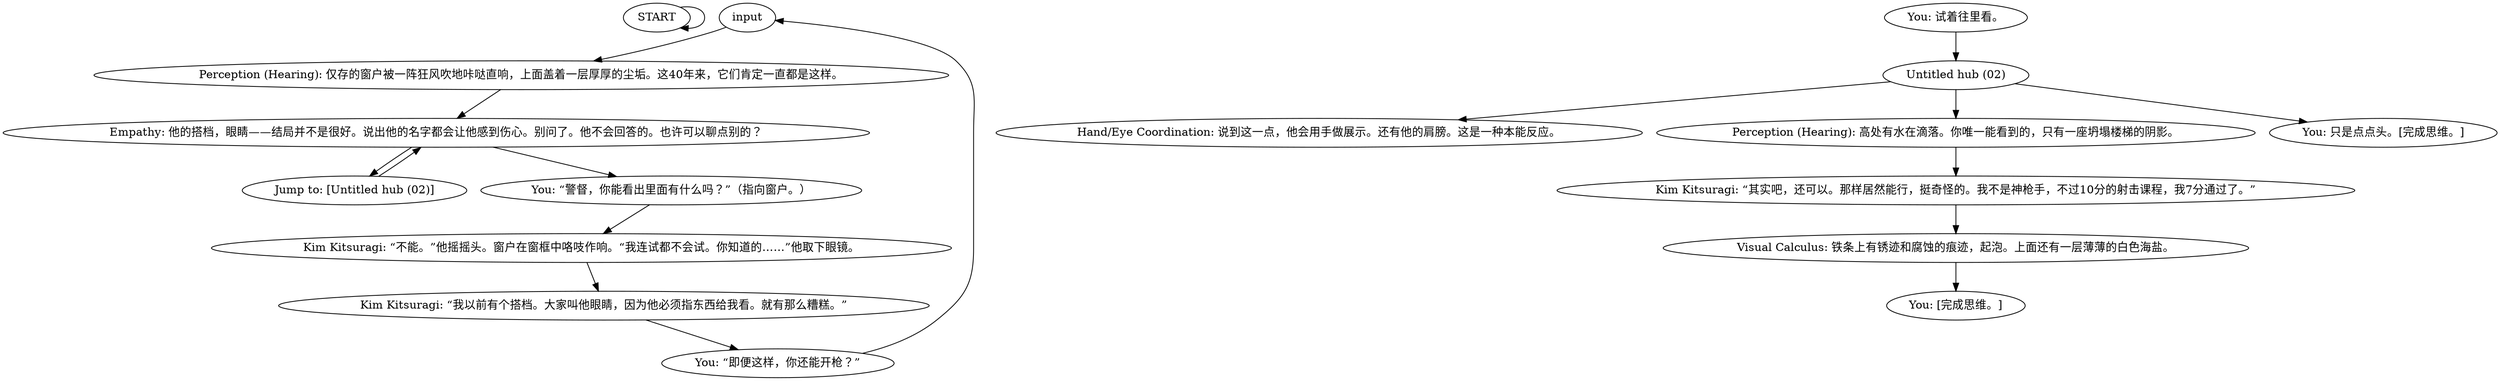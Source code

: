 # COAST ORB / feldwindows
# A conversation with SF about the inside of the building and hiding.
# ==================================================
digraph G {
	  0 [label="START"];
	  1 [label="input"];
	  2 [label="Kim Kitsuragi: “其实吧，还可以。那样居然能行，挺奇怪的。我不是神枪手，不过10分的射击课程，我7分通过了。”"];
	  3 [label="Visual Calculus: 铁条上有锈迹和腐蚀的痕迹，起泡。上面还有一层薄薄的白色海盐。"];
	  4 [label="Hand/Eye Coordination: 说到这一点，他会用手做展示。还有他的肩膀。这是一种本能反应。"];
	  5 [label="You: [完成思维。]"];
	  6 [label="Jump to: [Untitled hub (02)]"];
	  7 [label="You: “即便这样，你还能开枪？”"];
	  8 [label="Empathy: 他的搭档，眼睛——结局并不是很好。说出他的名字都会让他感到伤心。别问了。他不会回答的。也许可以聊点别的？"];
	  9 [label="Untitled hub (02)"];
	  10 [label="Perception (Hearing): 高处有水在滴落。你唯一能看到的，只有一座坍塌楼梯的阴影。"];
	  11 [label="You: “警督，你能看出里面有什么吗？”（指向窗户。）"];
	  12 [label="You: 只是点点头。[完成思维。]"];
	  13 [label="You: 试着往里看。"];
	  14 [label="Kim Kitsuragi: “不能。”他摇摇头。窗户在窗框中咯吱作响。“我连试都不会试。你知道的……”他取下眼镜。"];
	  15 [label="Perception (Hearing): 仅存的窗户被一阵狂风吹地咔哒直响，上面盖着一层厚厚的尘垢。这40年来，它们肯定一直都是这样。"];
	  16 [label="Kim Kitsuragi: “我以前有个搭档。大家叫他眼睛，因为他必须指东西给我看。就有那么糟糕。”"];
	  0 -> 0
	  1 -> 15
	  2 -> 3
	  3 -> 5
	  6 -> 8
	  7 -> 1
	  8 -> 11
	  8 -> 6
	  9 -> 10
	  9 -> 12
	  9 -> 4
	  10 -> 2
	  11 -> 14
	  13 -> 9
	  14 -> 16
	  15 -> 8
	  16 -> 7
}

